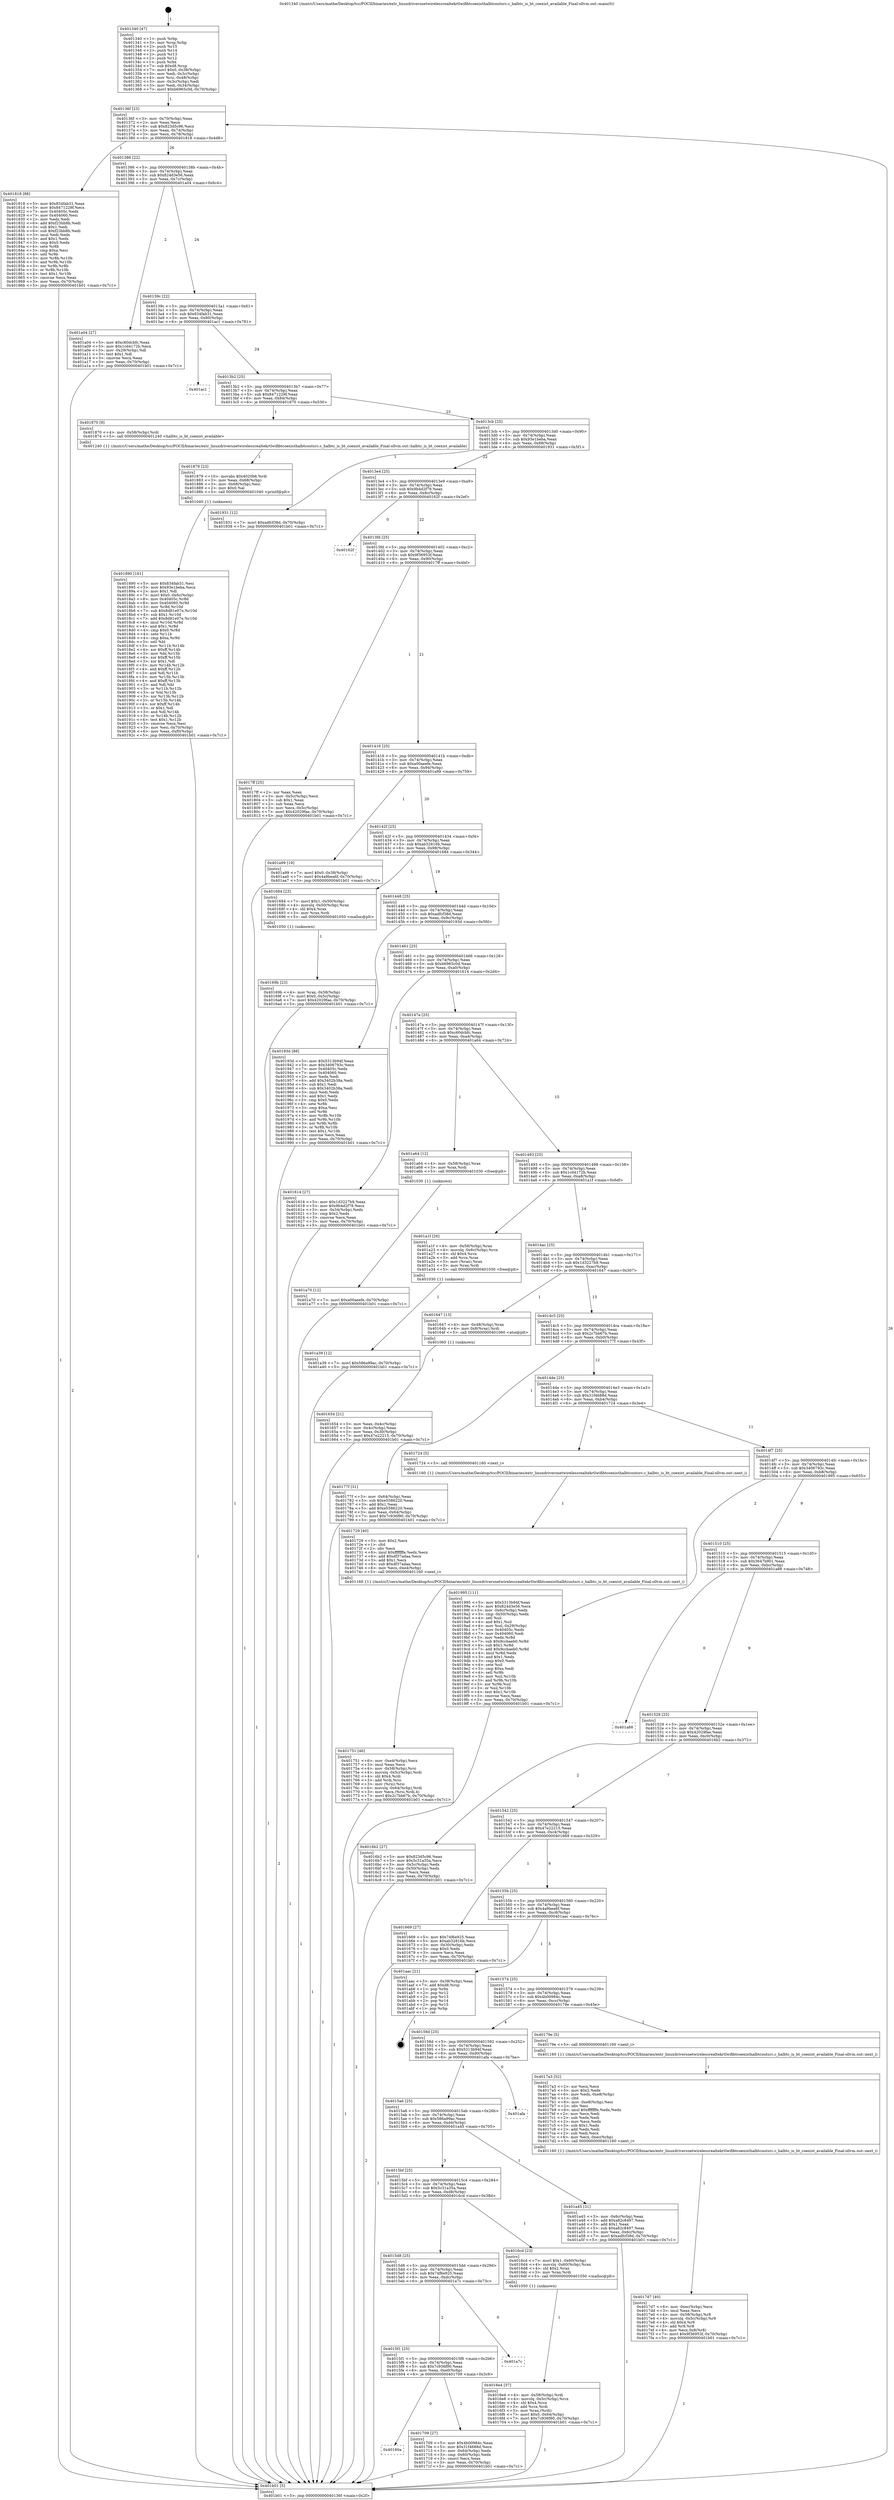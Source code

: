 digraph "0x401340" {
  label = "0x401340 (/mnt/c/Users/mathe/Desktop/tcc/POCII/binaries/extr_linuxdriversnetwirelessrealtekrtlwifibtcoexisthalbtcoutsrc.c_halbtc_is_bt_coexist_available_Final-ollvm.out::main(0))"
  labelloc = "t"
  node[shape=record]

  Entry [label="",width=0.3,height=0.3,shape=circle,fillcolor=black,style=filled]
  "0x40136f" [label="{
     0x40136f [23]\l
     | [instrs]\l
     &nbsp;&nbsp;0x40136f \<+3\>: mov -0x70(%rbp),%eax\l
     &nbsp;&nbsp;0x401372 \<+2\>: mov %eax,%ecx\l
     &nbsp;&nbsp;0x401374 \<+6\>: sub $0x823d5c96,%ecx\l
     &nbsp;&nbsp;0x40137a \<+3\>: mov %eax,-0x74(%rbp)\l
     &nbsp;&nbsp;0x40137d \<+3\>: mov %ecx,-0x78(%rbp)\l
     &nbsp;&nbsp;0x401380 \<+6\>: je 0000000000401818 \<main+0x4d8\>\l
  }"]
  "0x401818" [label="{
     0x401818 [88]\l
     | [instrs]\l
     &nbsp;&nbsp;0x401818 \<+5\>: mov $0x834fab31,%eax\l
     &nbsp;&nbsp;0x40181d \<+5\>: mov $0x8471229f,%ecx\l
     &nbsp;&nbsp;0x401822 \<+7\>: mov 0x40405c,%edx\l
     &nbsp;&nbsp;0x401829 \<+7\>: mov 0x404060,%esi\l
     &nbsp;&nbsp;0x401830 \<+2\>: mov %edx,%edi\l
     &nbsp;&nbsp;0x401832 \<+6\>: add $0xf23bb8b,%edi\l
     &nbsp;&nbsp;0x401838 \<+3\>: sub $0x1,%edi\l
     &nbsp;&nbsp;0x40183b \<+6\>: sub $0xf23bb8b,%edi\l
     &nbsp;&nbsp;0x401841 \<+3\>: imul %edi,%edx\l
     &nbsp;&nbsp;0x401844 \<+3\>: and $0x1,%edx\l
     &nbsp;&nbsp;0x401847 \<+3\>: cmp $0x0,%edx\l
     &nbsp;&nbsp;0x40184a \<+4\>: sete %r8b\l
     &nbsp;&nbsp;0x40184e \<+3\>: cmp $0xa,%esi\l
     &nbsp;&nbsp;0x401851 \<+4\>: setl %r9b\l
     &nbsp;&nbsp;0x401855 \<+3\>: mov %r8b,%r10b\l
     &nbsp;&nbsp;0x401858 \<+3\>: and %r9b,%r10b\l
     &nbsp;&nbsp;0x40185b \<+3\>: xor %r9b,%r8b\l
     &nbsp;&nbsp;0x40185e \<+3\>: or %r8b,%r10b\l
     &nbsp;&nbsp;0x401861 \<+4\>: test $0x1,%r10b\l
     &nbsp;&nbsp;0x401865 \<+3\>: cmovne %ecx,%eax\l
     &nbsp;&nbsp;0x401868 \<+3\>: mov %eax,-0x70(%rbp)\l
     &nbsp;&nbsp;0x40186b \<+5\>: jmp 0000000000401b01 \<main+0x7c1\>\l
  }"]
  "0x401386" [label="{
     0x401386 [22]\l
     | [instrs]\l
     &nbsp;&nbsp;0x401386 \<+5\>: jmp 000000000040138b \<main+0x4b\>\l
     &nbsp;&nbsp;0x40138b \<+3\>: mov -0x74(%rbp),%eax\l
     &nbsp;&nbsp;0x40138e \<+5\>: sub $0x824d3e56,%eax\l
     &nbsp;&nbsp;0x401393 \<+3\>: mov %eax,-0x7c(%rbp)\l
     &nbsp;&nbsp;0x401396 \<+6\>: je 0000000000401a04 \<main+0x6c4\>\l
  }"]
  Exit [label="",width=0.3,height=0.3,shape=circle,fillcolor=black,style=filled,peripheries=2]
  "0x401a04" [label="{
     0x401a04 [27]\l
     | [instrs]\l
     &nbsp;&nbsp;0x401a04 \<+5\>: mov $0xc60dcbfc,%eax\l
     &nbsp;&nbsp;0x401a09 \<+5\>: mov $0x1cd4172b,%ecx\l
     &nbsp;&nbsp;0x401a0e \<+3\>: mov -0x29(%rbp),%dl\l
     &nbsp;&nbsp;0x401a11 \<+3\>: test $0x1,%dl\l
     &nbsp;&nbsp;0x401a14 \<+3\>: cmovne %ecx,%eax\l
     &nbsp;&nbsp;0x401a17 \<+3\>: mov %eax,-0x70(%rbp)\l
     &nbsp;&nbsp;0x401a1a \<+5\>: jmp 0000000000401b01 \<main+0x7c1\>\l
  }"]
  "0x40139c" [label="{
     0x40139c [22]\l
     | [instrs]\l
     &nbsp;&nbsp;0x40139c \<+5\>: jmp 00000000004013a1 \<main+0x61\>\l
     &nbsp;&nbsp;0x4013a1 \<+3\>: mov -0x74(%rbp),%eax\l
     &nbsp;&nbsp;0x4013a4 \<+5\>: sub $0x834fab31,%eax\l
     &nbsp;&nbsp;0x4013a9 \<+3\>: mov %eax,-0x80(%rbp)\l
     &nbsp;&nbsp;0x4013ac \<+6\>: je 0000000000401ac1 \<main+0x781\>\l
  }"]
  "0x401a70" [label="{
     0x401a70 [12]\l
     | [instrs]\l
     &nbsp;&nbsp;0x401a70 \<+7\>: movl $0xa00aeefe,-0x70(%rbp)\l
     &nbsp;&nbsp;0x401a77 \<+5\>: jmp 0000000000401b01 \<main+0x7c1\>\l
  }"]
  "0x401ac1" [label="{
     0x401ac1\l
  }", style=dashed]
  "0x4013b2" [label="{
     0x4013b2 [25]\l
     | [instrs]\l
     &nbsp;&nbsp;0x4013b2 \<+5\>: jmp 00000000004013b7 \<main+0x77\>\l
     &nbsp;&nbsp;0x4013b7 \<+3\>: mov -0x74(%rbp),%eax\l
     &nbsp;&nbsp;0x4013ba \<+5\>: sub $0x8471229f,%eax\l
     &nbsp;&nbsp;0x4013bf \<+6\>: mov %eax,-0x84(%rbp)\l
     &nbsp;&nbsp;0x4013c5 \<+6\>: je 0000000000401870 \<main+0x530\>\l
  }"]
  "0x401a39" [label="{
     0x401a39 [12]\l
     | [instrs]\l
     &nbsp;&nbsp;0x401a39 \<+7\>: movl $0x586a99ac,-0x70(%rbp)\l
     &nbsp;&nbsp;0x401a40 \<+5\>: jmp 0000000000401b01 \<main+0x7c1\>\l
  }"]
  "0x401870" [label="{
     0x401870 [9]\l
     | [instrs]\l
     &nbsp;&nbsp;0x401870 \<+4\>: mov -0x58(%rbp),%rdi\l
     &nbsp;&nbsp;0x401874 \<+5\>: call 0000000000401240 \<halbtc_is_bt_coexist_available\>\l
     | [calls]\l
     &nbsp;&nbsp;0x401240 \{1\} (/mnt/c/Users/mathe/Desktop/tcc/POCII/binaries/extr_linuxdriversnetwirelessrealtekrtlwifibtcoexisthalbtcoutsrc.c_halbtc_is_bt_coexist_available_Final-ollvm.out::halbtc_is_bt_coexist_available)\l
  }"]
  "0x4013cb" [label="{
     0x4013cb [25]\l
     | [instrs]\l
     &nbsp;&nbsp;0x4013cb \<+5\>: jmp 00000000004013d0 \<main+0x90\>\l
     &nbsp;&nbsp;0x4013d0 \<+3\>: mov -0x74(%rbp),%eax\l
     &nbsp;&nbsp;0x4013d3 \<+5\>: sub $0x93e1beba,%eax\l
     &nbsp;&nbsp;0x4013d8 \<+6\>: mov %eax,-0x88(%rbp)\l
     &nbsp;&nbsp;0x4013de \<+6\>: je 0000000000401931 \<main+0x5f1\>\l
  }"]
  "0x401890" [label="{
     0x401890 [161]\l
     | [instrs]\l
     &nbsp;&nbsp;0x401890 \<+5\>: mov $0x834fab31,%esi\l
     &nbsp;&nbsp;0x401895 \<+5\>: mov $0x93e1beba,%ecx\l
     &nbsp;&nbsp;0x40189a \<+2\>: mov $0x1,%dl\l
     &nbsp;&nbsp;0x40189c \<+7\>: movl $0x0,-0x6c(%rbp)\l
     &nbsp;&nbsp;0x4018a3 \<+8\>: mov 0x40405c,%r8d\l
     &nbsp;&nbsp;0x4018ab \<+8\>: mov 0x404060,%r9d\l
     &nbsp;&nbsp;0x4018b3 \<+3\>: mov %r8d,%r10d\l
     &nbsp;&nbsp;0x4018b6 \<+7\>: sub $0x8d81e07e,%r10d\l
     &nbsp;&nbsp;0x4018bd \<+4\>: sub $0x1,%r10d\l
     &nbsp;&nbsp;0x4018c1 \<+7\>: add $0x8d81e07e,%r10d\l
     &nbsp;&nbsp;0x4018c8 \<+4\>: imul %r10d,%r8d\l
     &nbsp;&nbsp;0x4018cc \<+4\>: and $0x1,%r8d\l
     &nbsp;&nbsp;0x4018d0 \<+4\>: cmp $0x0,%r8d\l
     &nbsp;&nbsp;0x4018d4 \<+4\>: sete %r11b\l
     &nbsp;&nbsp;0x4018d8 \<+4\>: cmp $0xa,%r9d\l
     &nbsp;&nbsp;0x4018dc \<+3\>: setl %bl\l
     &nbsp;&nbsp;0x4018df \<+3\>: mov %r11b,%r14b\l
     &nbsp;&nbsp;0x4018e2 \<+4\>: xor $0xff,%r14b\l
     &nbsp;&nbsp;0x4018e6 \<+3\>: mov %bl,%r15b\l
     &nbsp;&nbsp;0x4018e9 \<+4\>: xor $0xff,%r15b\l
     &nbsp;&nbsp;0x4018ed \<+3\>: xor $0x1,%dl\l
     &nbsp;&nbsp;0x4018f0 \<+3\>: mov %r14b,%r12b\l
     &nbsp;&nbsp;0x4018f3 \<+4\>: and $0xff,%r12b\l
     &nbsp;&nbsp;0x4018f7 \<+3\>: and %dl,%r11b\l
     &nbsp;&nbsp;0x4018fa \<+3\>: mov %r15b,%r13b\l
     &nbsp;&nbsp;0x4018fd \<+4\>: and $0xff,%r13b\l
     &nbsp;&nbsp;0x401901 \<+2\>: and %dl,%bl\l
     &nbsp;&nbsp;0x401903 \<+3\>: or %r11b,%r12b\l
     &nbsp;&nbsp;0x401906 \<+3\>: or %bl,%r13b\l
     &nbsp;&nbsp;0x401909 \<+3\>: xor %r13b,%r12b\l
     &nbsp;&nbsp;0x40190c \<+3\>: or %r15b,%r14b\l
     &nbsp;&nbsp;0x40190f \<+4\>: xor $0xff,%r14b\l
     &nbsp;&nbsp;0x401913 \<+3\>: or $0x1,%dl\l
     &nbsp;&nbsp;0x401916 \<+3\>: and %dl,%r14b\l
     &nbsp;&nbsp;0x401919 \<+3\>: or %r14b,%r12b\l
     &nbsp;&nbsp;0x40191c \<+4\>: test $0x1,%r12b\l
     &nbsp;&nbsp;0x401920 \<+3\>: cmovne %ecx,%esi\l
     &nbsp;&nbsp;0x401923 \<+3\>: mov %esi,-0x70(%rbp)\l
     &nbsp;&nbsp;0x401926 \<+6\>: mov %eax,-0xf0(%rbp)\l
     &nbsp;&nbsp;0x40192c \<+5\>: jmp 0000000000401b01 \<main+0x7c1\>\l
  }"]
  "0x401931" [label="{
     0x401931 [12]\l
     | [instrs]\l
     &nbsp;&nbsp;0x401931 \<+7\>: movl $0xadfcf38d,-0x70(%rbp)\l
     &nbsp;&nbsp;0x401938 \<+5\>: jmp 0000000000401b01 \<main+0x7c1\>\l
  }"]
  "0x4013e4" [label="{
     0x4013e4 [25]\l
     | [instrs]\l
     &nbsp;&nbsp;0x4013e4 \<+5\>: jmp 00000000004013e9 \<main+0xa9\>\l
     &nbsp;&nbsp;0x4013e9 \<+3\>: mov -0x74(%rbp),%eax\l
     &nbsp;&nbsp;0x4013ec \<+5\>: sub $0x9b4d2f79,%eax\l
     &nbsp;&nbsp;0x4013f1 \<+6\>: mov %eax,-0x8c(%rbp)\l
     &nbsp;&nbsp;0x4013f7 \<+6\>: je 000000000040162f \<main+0x2ef\>\l
  }"]
  "0x401879" [label="{
     0x401879 [23]\l
     | [instrs]\l
     &nbsp;&nbsp;0x401879 \<+10\>: movabs $0x4020b6,%rdi\l
     &nbsp;&nbsp;0x401883 \<+3\>: mov %eax,-0x68(%rbp)\l
     &nbsp;&nbsp;0x401886 \<+3\>: mov -0x68(%rbp),%esi\l
     &nbsp;&nbsp;0x401889 \<+2\>: mov $0x0,%al\l
     &nbsp;&nbsp;0x40188b \<+5\>: call 0000000000401040 \<printf@plt\>\l
     | [calls]\l
     &nbsp;&nbsp;0x401040 \{1\} (unknown)\l
  }"]
  "0x40162f" [label="{
     0x40162f\l
  }", style=dashed]
  "0x4013fd" [label="{
     0x4013fd [25]\l
     | [instrs]\l
     &nbsp;&nbsp;0x4013fd \<+5\>: jmp 0000000000401402 \<main+0xc2\>\l
     &nbsp;&nbsp;0x401402 \<+3\>: mov -0x74(%rbp),%eax\l
     &nbsp;&nbsp;0x401405 \<+5\>: sub $0x9f36953f,%eax\l
     &nbsp;&nbsp;0x40140a \<+6\>: mov %eax,-0x90(%rbp)\l
     &nbsp;&nbsp;0x401410 \<+6\>: je 00000000004017ff \<main+0x4bf\>\l
  }"]
  "0x4017d7" [label="{
     0x4017d7 [40]\l
     | [instrs]\l
     &nbsp;&nbsp;0x4017d7 \<+6\>: mov -0xec(%rbp),%ecx\l
     &nbsp;&nbsp;0x4017dd \<+3\>: imul %eax,%ecx\l
     &nbsp;&nbsp;0x4017e0 \<+4\>: mov -0x58(%rbp),%r8\l
     &nbsp;&nbsp;0x4017e4 \<+4\>: movslq -0x5c(%rbp),%r9\l
     &nbsp;&nbsp;0x4017e8 \<+4\>: shl $0x4,%r9\l
     &nbsp;&nbsp;0x4017ec \<+3\>: add %r9,%r8\l
     &nbsp;&nbsp;0x4017ef \<+4\>: mov %ecx,0x8(%r8)\l
     &nbsp;&nbsp;0x4017f3 \<+7\>: movl $0x9f36953f,-0x70(%rbp)\l
     &nbsp;&nbsp;0x4017fa \<+5\>: jmp 0000000000401b01 \<main+0x7c1\>\l
  }"]
  "0x4017ff" [label="{
     0x4017ff [25]\l
     | [instrs]\l
     &nbsp;&nbsp;0x4017ff \<+2\>: xor %eax,%eax\l
     &nbsp;&nbsp;0x401801 \<+3\>: mov -0x5c(%rbp),%ecx\l
     &nbsp;&nbsp;0x401804 \<+3\>: sub $0x1,%eax\l
     &nbsp;&nbsp;0x401807 \<+2\>: sub %eax,%ecx\l
     &nbsp;&nbsp;0x401809 \<+3\>: mov %ecx,-0x5c(%rbp)\l
     &nbsp;&nbsp;0x40180c \<+7\>: movl $0x42029fae,-0x70(%rbp)\l
     &nbsp;&nbsp;0x401813 \<+5\>: jmp 0000000000401b01 \<main+0x7c1\>\l
  }"]
  "0x401416" [label="{
     0x401416 [25]\l
     | [instrs]\l
     &nbsp;&nbsp;0x401416 \<+5\>: jmp 000000000040141b \<main+0xdb\>\l
     &nbsp;&nbsp;0x40141b \<+3\>: mov -0x74(%rbp),%eax\l
     &nbsp;&nbsp;0x40141e \<+5\>: sub $0xa00aeefe,%eax\l
     &nbsp;&nbsp;0x401423 \<+6\>: mov %eax,-0x94(%rbp)\l
     &nbsp;&nbsp;0x401429 \<+6\>: je 0000000000401a99 \<main+0x759\>\l
  }"]
  "0x4017a3" [label="{
     0x4017a3 [52]\l
     | [instrs]\l
     &nbsp;&nbsp;0x4017a3 \<+2\>: xor %ecx,%ecx\l
     &nbsp;&nbsp;0x4017a5 \<+5\>: mov $0x2,%edx\l
     &nbsp;&nbsp;0x4017aa \<+6\>: mov %edx,-0xe8(%rbp)\l
     &nbsp;&nbsp;0x4017b0 \<+1\>: cltd\l
     &nbsp;&nbsp;0x4017b1 \<+6\>: mov -0xe8(%rbp),%esi\l
     &nbsp;&nbsp;0x4017b7 \<+2\>: idiv %esi\l
     &nbsp;&nbsp;0x4017b9 \<+6\>: imul $0xfffffffe,%edx,%edx\l
     &nbsp;&nbsp;0x4017bf \<+2\>: mov %ecx,%edi\l
     &nbsp;&nbsp;0x4017c1 \<+2\>: sub %edx,%edi\l
     &nbsp;&nbsp;0x4017c3 \<+2\>: mov %ecx,%edx\l
     &nbsp;&nbsp;0x4017c5 \<+3\>: sub $0x1,%edx\l
     &nbsp;&nbsp;0x4017c8 \<+2\>: add %edx,%edi\l
     &nbsp;&nbsp;0x4017ca \<+2\>: sub %edi,%ecx\l
     &nbsp;&nbsp;0x4017cc \<+6\>: mov %ecx,-0xec(%rbp)\l
     &nbsp;&nbsp;0x4017d2 \<+5\>: call 0000000000401160 \<next_i\>\l
     | [calls]\l
     &nbsp;&nbsp;0x401160 \{1\} (/mnt/c/Users/mathe/Desktop/tcc/POCII/binaries/extr_linuxdriversnetwirelessrealtekrtlwifibtcoexisthalbtcoutsrc.c_halbtc_is_bt_coexist_available_Final-ollvm.out::next_i)\l
  }"]
  "0x401a99" [label="{
     0x401a99 [19]\l
     | [instrs]\l
     &nbsp;&nbsp;0x401a99 \<+7\>: movl $0x0,-0x38(%rbp)\l
     &nbsp;&nbsp;0x401aa0 \<+7\>: movl $0x4a9bea6f,-0x70(%rbp)\l
     &nbsp;&nbsp;0x401aa7 \<+5\>: jmp 0000000000401b01 \<main+0x7c1\>\l
  }"]
  "0x40142f" [label="{
     0x40142f [25]\l
     | [instrs]\l
     &nbsp;&nbsp;0x40142f \<+5\>: jmp 0000000000401434 \<main+0xf4\>\l
     &nbsp;&nbsp;0x401434 \<+3\>: mov -0x74(%rbp),%eax\l
     &nbsp;&nbsp;0x401437 \<+5\>: sub $0xab32816b,%eax\l
     &nbsp;&nbsp;0x40143c \<+6\>: mov %eax,-0x98(%rbp)\l
     &nbsp;&nbsp;0x401442 \<+6\>: je 0000000000401684 \<main+0x344\>\l
  }"]
  "0x401751" [label="{
     0x401751 [46]\l
     | [instrs]\l
     &nbsp;&nbsp;0x401751 \<+6\>: mov -0xe4(%rbp),%ecx\l
     &nbsp;&nbsp;0x401757 \<+3\>: imul %eax,%ecx\l
     &nbsp;&nbsp;0x40175a \<+4\>: mov -0x58(%rbp),%rsi\l
     &nbsp;&nbsp;0x40175e \<+4\>: movslq -0x5c(%rbp),%rdi\l
     &nbsp;&nbsp;0x401762 \<+4\>: shl $0x4,%rdi\l
     &nbsp;&nbsp;0x401766 \<+3\>: add %rdi,%rsi\l
     &nbsp;&nbsp;0x401769 \<+3\>: mov (%rsi),%rsi\l
     &nbsp;&nbsp;0x40176c \<+4\>: movslq -0x64(%rbp),%rdi\l
     &nbsp;&nbsp;0x401770 \<+3\>: mov %ecx,(%rsi,%rdi,4)\l
     &nbsp;&nbsp;0x401773 \<+7\>: movl $0x2c7bb67b,-0x70(%rbp)\l
     &nbsp;&nbsp;0x40177a \<+5\>: jmp 0000000000401b01 \<main+0x7c1\>\l
  }"]
  "0x401684" [label="{
     0x401684 [23]\l
     | [instrs]\l
     &nbsp;&nbsp;0x401684 \<+7\>: movl $0x1,-0x50(%rbp)\l
     &nbsp;&nbsp;0x40168b \<+4\>: movslq -0x50(%rbp),%rax\l
     &nbsp;&nbsp;0x40168f \<+4\>: shl $0x4,%rax\l
     &nbsp;&nbsp;0x401693 \<+3\>: mov %rax,%rdi\l
     &nbsp;&nbsp;0x401696 \<+5\>: call 0000000000401050 \<malloc@plt\>\l
     | [calls]\l
     &nbsp;&nbsp;0x401050 \{1\} (unknown)\l
  }"]
  "0x401448" [label="{
     0x401448 [25]\l
     | [instrs]\l
     &nbsp;&nbsp;0x401448 \<+5\>: jmp 000000000040144d \<main+0x10d\>\l
     &nbsp;&nbsp;0x40144d \<+3\>: mov -0x74(%rbp),%eax\l
     &nbsp;&nbsp;0x401450 \<+5\>: sub $0xadfcf38d,%eax\l
     &nbsp;&nbsp;0x401455 \<+6\>: mov %eax,-0x9c(%rbp)\l
     &nbsp;&nbsp;0x40145b \<+6\>: je 000000000040193d \<main+0x5fd\>\l
  }"]
  "0x401729" [label="{
     0x401729 [40]\l
     | [instrs]\l
     &nbsp;&nbsp;0x401729 \<+5\>: mov $0x2,%ecx\l
     &nbsp;&nbsp;0x40172e \<+1\>: cltd\l
     &nbsp;&nbsp;0x40172f \<+2\>: idiv %ecx\l
     &nbsp;&nbsp;0x401731 \<+6\>: imul $0xfffffffe,%edx,%ecx\l
     &nbsp;&nbsp;0x401737 \<+6\>: add $0xdf37adaa,%ecx\l
     &nbsp;&nbsp;0x40173d \<+3\>: add $0x1,%ecx\l
     &nbsp;&nbsp;0x401740 \<+6\>: sub $0xdf37adaa,%ecx\l
     &nbsp;&nbsp;0x401746 \<+6\>: mov %ecx,-0xe4(%rbp)\l
     &nbsp;&nbsp;0x40174c \<+5\>: call 0000000000401160 \<next_i\>\l
     | [calls]\l
     &nbsp;&nbsp;0x401160 \{1\} (/mnt/c/Users/mathe/Desktop/tcc/POCII/binaries/extr_linuxdriversnetwirelessrealtekrtlwifibtcoexisthalbtcoutsrc.c_halbtc_is_bt_coexist_available_Final-ollvm.out::next_i)\l
  }"]
  "0x40193d" [label="{
     0x40193d [88]\l
     | [instrs]\l
     &nbsp;&nbsp;0x40193d \<+5\>: mov $0x5313b94f,%eax\l
     &nbsp;&nbsp;0x401942 \<+5\>: mov $0x3406793c,%ecx\l
     &nbsp;&nbsp;0x401947 \<+7\>: mov 0x40405c,%edx\l
     &nbsp;&nbsp;0x40194e \<+7\>: mov 0x404060,%esi\l
     &nbsp;&nbsp;0x401955 \<+2\>: mov %edx,%edi\l
     &nbsp;&nbsp;0x401957 \<+6\>: add $0x3402b38a,%edi\l
     &nbsp;&nbsp;0x40195d \<+3\>: sub $0x1,%edi\l
     &nbsp;&nbsp;0x401960 \<+6\>: sub $0x3402b38a,%edi\l
     &nbsp;&nbsp;0x401966 \<+3\>: imul %edi,%edx\l
     &nbsp;&nbsp;0x401969 \<+3\>: and $0x1,%edx\l
     &nbsp;&nbsp;0x40196c \<+3\>: cmp $0x0,%edx\l
     &nbsp;&nbsp;0x40196f \<+4\>: sete %r8b\l
     &nbsp;&nbsp;0x401973 \<+3\>: cmp $0xa,%esi\l
     &nbsp;&nbsp;0x401976 \<+4\>: setl %r9b\l
     &nbsp;&nbsp;0x40197a \<+3\>: mov %r8b,%r10b\l
     &nbsp;&nbsp;0x40197d \<+3\>: and %r9b,%r10b\l
     &nbsp;&nbsp;0x401980 \<+3\>: xor %r9b,%r8b\l
     &nbsp;&nbsp;0x401983 \<+3\>: or %r8b,%r10b\l
     &nbsp;&nbsp;0x401986 \<+4\>: test $0x1,%r10b\l
     &nbsp;&nbsp;0x40198a \<+3\>: cmovne %ecx,%eax\l
     &nbsp;&nbsp;0x40198d \<+3\>: mov %eax,-0x70(%rbp)\l
     &nbsp;&nbsp;0x401990 \<+5\>: jmp 0000000000401b01 \<main+0x7c1\>\l
  }"]
  "0x401461" [label="{
     0x401461 [25]\l
     | [instrs]\l
     &nbsp;&nbsp;0x401461 \<+5\>: jmp 0000000000401466 \<main+0x126\>\l
     &nbsp;&nbsp;0x401466 \<+3\>: mov -0x74(%rbp),%eax\l
     &nbsp;&nbsp;0x401469 \<+5\>: sub $0xb6965c0d,%eax\l
     &nbsp;&nbsp;0x40146e \<+6\>: mov %eax,-0xa0(%rbp)\l
     &nbsp;&nbsp;0x401474 \<+6\>: je 0000000000401614 \<main+0x2d4\>\l
  }"]
  "0x40160a" [label="{
     0x40160a\l
  }", style=dashed]
  "0x401614" [label="{
     0x401614 [27]\l
     | [instrs]\l
     &nbsp;&nbsp;0x401614 \<+5\>: mov $0x1d3227b9,%eax\l
     &nbsp;&nbsp;0x401619 \<+5\>: mov $0x9b4d2f79,%ecx\l
     &nbsp;&nbsp;0x40161e \<+3\>: mov -0x34(%rbp),%edx\l
     &nbsp;&nbsp;0x401621 \<+3\>: cmp $0x2,%edx\l
     &nbsp;&nbsp;0x401624 \<+3\>: cmovne %ecx,%eax\l
     &nbsp;&nbsp;0x401627 \<+3\>: mov %eax,-0x70(%rbp)\l
     &nbsp;&nbsp;0x40162a \<+5\>: jmp 0000000000401b01 \<main+0x7c1\>\l
  }"]
  "0x40147a" [label="{
     0x40147a [25]\l
     | [instrs]\l
     &nbsp;&nbsp;0x40147a \<+5\>: jmp 000000000040147f \<main+0x13f\>\l
     &nbsp;&nbsp;0x40147f \<+3\>: mov -0x74(%rbp),%eax\l
     &nbsp;&nbsp;0x401482 \<+5\>: sub $0xc60dcbfc,%eax\l
     &nbsp;&nbsp;0x401487 \<+6\>: mov %eax,-0xa4(%rbp)\l
     &nbsp;&nbsp;0x40148d \<+6\>: je 0000000000401a64 \<main+0x724\>\l
  }"]
  "0x401b01" [label="{
     0x401b01 [5]\l
     | [instrs]\l
     &nbsp;&nbsp;0x401b01 \<+5\>: jmp 000000000040136f \<main+0x2f\>\l
  }"]
  "0x401340" [label="{
     0x401340 [47]\l
     | [instrs]\l
     &nbsp;&nbsp;0x401340 \<+1\>: push %rbp\l
     &nbsp;&nbsp;0x401341 \<+3\>: mov %rsp,%rbp\l
     &nbsp;&nbsp;0x401344 \<+2\>: push %r15\l
     &nbsp;&nbsp;0x401346 \<+2\>: push %r14\l
     &nbsp;&nbsp;0x401348 \<+2\>: push %r13\l
     &nbsp;&nbsp;0x40134a \<+2\>: push %r12\l
     &nbsp;&nbsp;0x40134c \<+1\>: push %rbx\l
     &nbsp;&nbsp;0x40134d \<+7\>: sub $0xd8,%rsp\l
     &nbsp;&nbsp;0x401354 \<+7\>: movl $0x0,-0x38(%rbp)\l
     &nbsp;&nbsp;0x40135b \<+3\>: mov %edi,-0x3c(%rbp)\l
     &nbsp;&nbsp;0x40135e \<+4\>: mov %rsi,-0x48(%rbp)\l
     &nbsp;&nbsp;0x401362 \<+3\>: mov -0x3c(%rbp),%edi\l
     &nbsp;&nbsp;0x401365 \<+3\>: mov %edi,-0x34(%rbp)\l
     &nbsp;&nbsp;0x401368 \<+7\>: movl $0xb6965c0d,-0x70(%rbp)\l
  }"]
  "0x401709" [label="{
     0x401709 [27]\l
     | [instrs]\l
     &nbsp;&nbsp;0x401709 \<+5\>: mov $0x4b00984c,%eax\l
     &nbsp;&nbsp;0x40170e \<+5\>: mov $0x31f4688d,%ecx\l
     &nbsp;&nbsp;0x401713 \<+3\>: mov -0x64(%rbp),%edx\l
     &nbsp;&nbsp;0x401716 \<+3\>: cmp -0x60(%rbp),%edx\l
     &nbsp;&nbsp;0x401719 \<+3\>: cmovl %ecx,%eax\l
     &nbsp;&nbsp;0x40171c \<+3\>: mov %eax,-0x70(%rbp)\l
     &nbsp;&nbsp;0x40171f \<+5\>: jmp 0000000000401b01 \<main+0x7c1\>\l
  }"]
  "0x401a64" [label="{
     0x401a64 [12]\l
     | [instrs]\l
     &nbsp;&nbsp;0x401a64 \<+4\>: mov -0x58(%rbp),%rax\l
     &nbsp;&nbsp;0x401a68 \<+3\>: mov %rax,%rdi\l
     &nbsp;&nbsp;0x401a6b \<+5\>: call 0000000000401030 \<free@plt\>\l
     | [calls]\l
     &nbsp;&nbsp;0x401030 \{1\} (unknown)\l
  }"]
  "0x401493" [label="{
     0x401493 [25]\l
     | [instrs]\l
     &nbsp;&nbsp;0x401493 \<+5\>: jmp 0000000000401498 \<main+0x158\>\l
     &nbsp;&nbsp;0x401498 \<+3\>: mov -0x74(%rbp),%eax\l
     &nbsp;&nbsp;0x40149b \<+5\>: sub $0x1cd4172b,%eax\l
     &nbsp;&nbsp;0x4014a0 \<+6\>: mov %eax,-0xa8(%rbp)\l
     &nbsp;&nbsp;0x4014a6 \<+6\>: je 0000000000401a1f \<main+0x6df\>\l
  }"]
  "0x4015f1" [label="{
     0x4015f1 [25]\l
     | [instrs]\l
     &nbsp;&nbsp;0x4015f1 \<+5\>: jmp 00000000004015f6 \<main+0x2b6\>\l
     &nbsp;&nbsp;0x4015f6 \<+3\>: mov -0x74(%rbp),%eax\l
     &nbsp;&nbsp;0x4015f9 \<+5\>: sub $0x7c936f90,%eax\l
     &nbsp;&nbsp;0x4015fe \<+6\>: mov %eax,-0xe0(%rbp)\l
     &nbsp;&nbsp;0x401604 \<+6\>: je 0000000000401709 \<main+0x3c9\>\l
  }"]
  "0x401a1f" [label="{
     0x401a1f [26]\l
     | [instrs]\l
     &nbsp;&nbsp;0x401a1f \<+4\>: mov -0x58(%rbp),%rax\l
     &nbsp;&nbsp;0x401a23 \<+4\>: movslq -0x6c(%rbp),%rcx\l
     &nbsp;&nbsp;0x401a27 \<+4\>: shl $0x4,%rcx\l
     &nbsp;&nbsp;0x401a2b \<+3\>: add %rcx,%rax\l
     &nbsp;&nbsp;0x401a2e \<+3\>: mov (%rax),%rax\l
     &nbsp;&nbsp;0x401a31 \<+3\>: mov %rax,%rdi\l
     &nbsp;&nbsp;0x401a34 \<+5\>: call 0000000000401030 \<free@plt\>\l
     | [calls]\l
     &nbsp;&nbsp;0x401030 \{1\} (unknown)\l
  }"]
  "0x4014ac" [label="{
     0x4014ac [25]\l
     | [instrs]\l
     &nbsp;&nbsp;0x4014ac \<+5\>: jmp 00000000004014b1 \<main+0x171\>\l
     &nbsp;&nbsp;0x4014b1 \<+3\>: mov -0x74(%rbp),%eax\l
     &nbsp;&nbsp;0x4014b4 \<+5\>: sub $0x1d3227b9,%eax\l
     &nbsp;&nbsp;0x4014b9 \<+6\>: mov %eax,-0xac(%rbp)\l
     &nbsp;&nbsp;0x4014bf \<+6\>: je 0000000000401647 \<main+0x307\>\l
  }"]
  "0x401a7c" [label="{
     0x401a7c\l
  }", style=dashed]
  "0x401647" [label="{
     0x401647 [13]\l
     | [instrs]\l
     &nbsp;&nbsp;0x401647 \<+4\>: mov -0x48(%rbp),%rax\l
     &nbsp;&nbsp;0x40164b \<+4\>: mov 0x8(%rax),%rdi\l
     &nbsp;&nbsp;0x40164f \<+5\>: call 0000000000401060 \<atoi@plt\>\l
     | [calls]\l
     &nbsp;&nbsp;0x401060 \{1\} (unknown)\l
  }"]
  "0x4014c5" [label="{
     0x4014c5 [25]\l
     | [instrs]\l
     &nbsp;&nbsp;0x4014c5 \<+5\>: jmp 00000000004014ca \<main+0x18a\>\l
     &nbsp;&nbsp;0x4014ca \<+3\>: mov -0x74(%rbp),%eax\l
     &nbsp;&nbsp;0x4014cd \<+5\>: sub $0x2c7bb67b,%eax\l
     &nbsp;&nbsp;0x4014d2 \<+6\>: mov %eax,-0xb0(%rbp)\l
     &nbsp;&nbsp;0x4014d8 \<+6\>: je 000000000040177f \<main+0x43f\>\l
  }"]
  "0x401654" [label="{
     0x401654 [21]\l
     | [instrs]\l
     &nbsp;&nbsp;0x401654 \<+3\>: mov %eax,-0x4c(%rbp)\l
     &nbsp;&nbsp;0x401657 \<+3\>: mov -0x4c(%rbp),%eax\l
     &nbsp;&nbsp;0x40165a \<+3\>: mov %eax,-0x30(%rbp)\l
     &nbsp;&nbsp;0x40165d \<+7\>: movl $0x47e22215,-0x70(%rbp)\l
     &nbsp;&nbsp;0x401664 \<+5\>: jmp 0000000000401b01 \<main+0x7c1\>\l
  }"]
  "0x4016e4" [label="{
     0x4016e4 [37]\l
     | [instrs]\l
     &nbsp;&nbsp;0x4016e4 \<+4\>: mov -0x58(%rbp),%rdi\l
     &nbsp;&nbsp;0x4016e8 \<+4\>: movslq -0x5c(%rbp),%rcx\l
     &nbsp;&nbsp;0x4016ec \<+4\>: shl $0x4,%rcx\l
     &nbsp;&nbsp;0x4016f0 \<+3\>: add %rcx,%rdi\l
     &nbsp;&nbsp;0x4016f3 \<+3\>: mov %rax,(%rdi)\l
     &nbsp;&nbsp;0x4016f6 \<+7\>: movl $0x0,-0x64(%rbp)\l
     &nbsp;&nbsp;0x4016fd \<+7\>: movl $0x7c936f90,-0x70(%rbp)\l
     &nbsp;&nbsp;0x401704 \<+5\>: jmp 0000000000401b01 \<main+0x7c1\>\l
  }"]
  "0x40177f" [label="{
     0x40177f [31]\l
     | [instrs]\l
     &nbsp;&nbsp;0x40177f \<+3\>: mov -0x64(%rbp),%eax\l
     &nbsp;&nbsp;0x401782 \<+5\>: sub $0xe5586220,%eax\l
     &nbsp;&nbsp;0x401787 \<+3\>: add $0x1,%eax\l
     &nbsp;&nbsp;0x40178a \<+5\>: add $0xe5586220,%eax\l
     &nbsp;&nbsp;0x40178f \<+3\>: mov %eax,-0x64(%rbp)\l
     &nbsp;&nbsp;0x401792 \<+7\>: movl $0x7c936f90,-0x70(%rbp)\l
     &nbsp;&nbsp;0x401799 \<+5\>: jmp 0000000000401b01 \<main+0x7c1\>\l
  }"]
  "0x4014de" [label="{
     0x4014de [25]\l
     | [instrs]\l
     &nbsp;&nbsp;0x4014de \<+5\>: jmp 00000000004014e3 \<main+0x1a3\>\l
     &nbsp;&nbsp;0x4014e3 \<+3\>: mov -0x74(%rbp),%eax\l
     &nbsp;&nbsp;0x4014e6 \<+5\>: sub $0x31f4688d,%eax\l
     &nbsp;&nbsp;0x4014eb \<+6\>: mov %eax,-0xb4(%rbp)\l
     &nbsp;&nbsp;0x4014f1 \<+6\>: je 0000000000401724 \<main+0x3e4\>\l
  }"]
  "0x4015d8" [label="{
     0x4015d8 [25]\l
     | [instrs]\l
     &nbsp;&nbsp;0x4015d8 \<+5\>: jmp 00000000004015dd \<main+0x29d\>\l
     &nbsp;&nbsp;0x4015dd \<+3\>: mov -0x74(%rbp),%eax\l
     &nbsp;&nbsp;0x4015e0 \<+5\>: sub $0x74f6e925,%eax\l
     &nbsp;&nbsp;0x4015e5 \<+6\>: mov %eax,-0xdc(%rbp)\l
     &nbsp;&nbsp;0x4015eb \<+6\>: je 0000000000401a7c \<main+0x73c\>\l
  }"]
  "0x401724" [label="{
     0x401724 [5]\l
     | [instrs]\l
     &nbsp;&nbsp;0x401724 \<+5\>: call 0000000000401160 \<next_i\>\l
     | [calls]\l
     &nbsp;&nbsp;0x401160 \{1\} (/mnt/c/Users/mathe/Desktop/tcc/POCII/binaries/extr_linuxdriversnetwirelessrealtekrtlwifibtcoexisthalbtcoutsrc.c_halbtc_is_bt_coexist_available_Final-ollvm.out::next_i)\l
  }"]
  "0x4014f7" [label="{
     0x4014f7 [25]\l
     | [instrs]\l
     &nbsp;&nbsp;0x4014f7 \<+5\>: jmp 00000000004014fc \<main+0x1bc\>\l
     &nbsp;&nbsp;0x4014fc \<+3\>: mov -0x74(%rbp),%eax\l
     &nbsp;&nbsp;0x4014ff \<+5\>: sub $0x3406793c,%eax\l
     &nbsp;&nbsp;0x401504 \<+6\>: mov %eax,-0xb8(%rbp)\l
     &nbsp;&nbsp;0x40150a \<+6\>: je 0000000000401995 \<main+0x655\>\l
  }"]
  "0x4016cd" [label="{
     0x4016cd [23]\l
     | [instrs]\l
     &nbsp;&nbsp;0x4016cd \<+7\>: movl $0x1,-0x60(%rbp)\l
     &nbsp;&nbsp;0x4016d4 \<+4\>: movslq -0x60(%rbp),%rax\l
     &nbsp;&nbsp;0x4016d8 \<+4\>: shl $0x2,%rax\l
     &nbsp;&nbsp;0x4016dc \<+3\>: mov %rax,%rdi\l
     &nbsp;&nbsp;0x4016df \<+5\>: call 0000000000401050 \<malloc@plt\>\l
     | [calls]\l
     &nbsp;&nbsp;0x401050 \{1\} (unknown)\l
  }"]
  "0x401995" [label="{
     0x401995 [111]\l
     | [instrs]\l
     &nbsp;&nbsp;0x401995 \<+5\>: mov $0x5313b94f,%eax\l
     &nbsp;&nbsp;0x40199a \<+5\>: mov $0x824d3e56,%ecx\l
     &nbsp;&nbsp;0x40199f \<+3\>: mov -0x6c(%rbp),%edx\l
     &nbsp;&nbsp;0x4019a2 \<+3\>: cmp -0x50(%rbp),%edx\l
     &nbsp;&nbsp;0x4019a5 \<+4\>: setl %sil\l
     &nbsp;&nbsp;0x4019a9 \<+4\>: and $0x1,%sil\l
     &nbsp;&nbsp;0x4019ad \<+4\>: mov %sil,-0x29(%rbp)\l
     &nbsp;&nbsp;0x4019b1 \<+7\>: mov 0x40405c,%edx\l
     &nbsp;&nbsp;0x4019b8 \<+7\>: mov 0x404060,%edi\l
     &nbsp;&nbsp;0x4019bf \<+3\>: mov %edx,%r8d\l
     &nbsp;&nbsp;0x4019c2 \<+7\>: sub $0x9ccbaeb0,%r8d\l
     &nbsp;&nbsp;0x4019c9 \<+4\>: sub $0x1,%r8d\l
     &nbsp;&nbsp;0x4019cd \<+7\>: add $0x9ccbaeb0,%r8d\l
     &nbsp;&nbsp;0x4019d4 \<+4\>: imul %r8d,%edx\l
     &nbsp;&nbsp;0x4019d8 \<+3\>: and $0x1,%edx\l
     &nbsp;&nbsp;0x4019db \<+3\>: cmp $0x0,%edx\l
     &nbsp;&nbsp;0x4019de \<+4\>: sete %sil\l
     &nbsp;&nbsp;0x4019e2 \<+3\>: cmp $0xa,%edi\l
     &nbsp;&nbsp;0x4019e5 \<+4\>: setl %r9b\l
     &nbsp;&nbsp;0x4019e9 \<+3\>: mov %sil,%r10b\l
     &nbsp;&nbsp;0x4019ec \<+3\>: and %r9b,%r10b\l
     &nbsp;&nbsp;0x4019ef \<+3\>: xor %r9b,%sil\l
     &nbsp;&nbsp;0x4019f2 \<+3\>: or %sil,%r10b\l
     &nbsp;&nbsp;0x4019f5 \<+4\>: test $0x1,%r10b\l
     &nbsp;&nbsp;0x4019f9 \<+3\>: cmovne %ecx,%eax\l
     &nbsp;&nbsp;0x4019fc \<+3\>: mov %eax,-0x70(%rbp)\l
     &nbsp;&nbsp;0x4019ff \<+5\>: jmp 0000000000401b01 \<main+0x7c1\>\l
  }"]
  "0x401510" [label="{
     0x401510 [25]\l
     | [instrs]\l
     &nbsp;&nbsp;0x401510 \<+5\>: jmp 0000000000401515 \<main+0x1d5\>\l
     &nbsp;&nbsp;0x401515 \<+3\>: mov -0x74(%rbp),%eax\l
     &nbsp;&nbsp;0x401518 \<+5\>: sub $0x3647b901,%eax\l
     &nbsp;&nbsp;0x40151d \<+6\>: mov %eax,-0xbc(%rbp)\l
     &nbsp;&nbsp;0x401523 \<+6\>: je 0000000000401a88 \<main+0x748\>\l
  }"]
  "0x4015bf" [label="{
     0x4015bf [25]\l
     | [instrs]\l
     &nbsp;&nbsp;0x4015bf \<+5\>: jmp 00000000004015c4 \<main+0x284\>\l
     &nbsp;&nbsp;0x4015c4 \<+3\>: mov -0x74(%rbp),%eax\l
     &nbsp;&nbsp;0x4015c7 \<+5\>: sub $0x5c31a35a,%eax\l
     &nbsp;&nbsp;0x4015cc \<+6\>: mov %eax,-0xd8(%rbp)\l
     &nbsp;&nbsp;0x4015d2 \<+6\>: je 00000000004016cd \<main+0x38d\>\l
  }"]
  "0x401a88" [label="{
     0x401a88\l
  }", style=dashed]
  "0x401529" [label="{
     0x401529 [25]\l
     | [instrs]\l
     &nbsp;&nbsp;0x401529 \<+5\>: jmp 000000000040152e \<main+0x1ee\>\l
     &nbsp;&nbsp;0x40152e \<+3\>: mov -0x74(%rbp),%eax\l
     &nbsp;&nbsp;0x401531 \<+5\>: sub $0x42029fae,%eax\l
     &nbsp;&nbsp;0x401536 \<+6\>: mov %eax,-0xc0(%rbp)\l
     &nbsp;&nbsp;0x40153c \<+6\>: je 00000000004016b2 \<main+0x372\>\l
  }"]
  "0x401a45" [label="{
     0x401a45 [31]\l
     | [instrs]\l
     &nbsp;&nbsp;0x401a45 \<+3\>: mov -0x6c(%rbp),%eax\l
     &nbsp;&nbsp;0x401a48 \<+5\>: add $0xa82c8497,%eax\l
     &nbsp;&nbsp;0x401a4d \<+3\>: add $0x1,%eax\l
     &nbsp;&nbsp;0x401a50 \<+5\>: sub $0xa82c8497,%eax\l
     &nbsp;&nbsp;0x401a55 \<+3\>: mov %eax,-0x6c(%rbp)\l
     &nbsp;&nbsp;0x401a58 \<+7\>: movl $0xadfcf38d,-0x70(%rbp)\l
     &nbsp;&nbsp;0x401a5f \<+5\>: jmp 0000000000401b01 \<main+0x7c1\>\l
  }"]
  "0x4016b2" [label="{
     0x4016b2 [27]\l
     | [instrs]\l
     &nbsp;&nbsp;0x4016b2 \<+5\>: mov $0x823d5c96,%eax\l
     &nbsp;&nbsp;0x4016b7 \<+5\>: mov $0x5c31a35a,%ecx\l
     &nbsp;&nbsp;0x4016bc \<+3\>: mov -0x5c(%rbp),%edx\l
     &nbsp;&nbsp;0x4016bf \<+3\>: cmp -0x50(%rbp),%edx\l
     &nbsp;&nbsp;0x4016c2 \<+3\>: cmovl %ecx,%eax\l
     &nbsp;&nbsp;0x4016c5 \<+3\>: mov %eax,-0x70(%rbp)\l
     &nbsp;&nbsp;0x4016c8 \<+5\>: jmp 0000000000401b01 \<main+0x7c1\>\l
  }"]
  "0x401542" [label="{
     0x401542 [25]\l
     | [instrs]\l
     &nbsp;&nbsp;0x401542 \<+5\>: jmp 0000000000401547 \<main+0x207\>\l
     &nbsp;&nbsp;0x401547 \<+3\>: mov -0x74(%rbp),%eax\l
     &nbsp;&nbsp;0x40154a \<+5\>: sub $0x47e22215,%eax\l
     &nbsp;&nbsp;0x40154f \<+6\>: mov %eax,-0xc4(%rbp)\l
     &nbsp;&nbsp;0x401555 \<+6\>: je 0000000000401669 \<main+0x329\>\l
  }"]
  "0x4015a6" [label="{
     0x4015a6 [25]\l
     | [instrs]\l
     &nbsp;&nbsp;0x4015a6 \<+5\>: jmp 00000000004015ab \<main+0x26b\>\l
     &nbsp;&nbsp;0x4015ab \<+3\>: mov -0x74(%rbp),%eax\l
     &nbsp;&nbsp;0x4015ae \<+5\>: sub $0x586a99ac,%eax\l
     &nbsp;&nbsp;0x4015b3 \<+6\>: mov %eax,-0xd4(%rbp)\l
     &nbsp;&nbsp;0x4015b9 \<+6\>: je 0000000000401a45 \<main+0x705\>\l
  }"]
  "0x401669" [label="{
     0x401669 [27]\l
     | [instrs]\l
     &nbsp;&nbsp;0x401669 \<+5\>: mov $0x74f6e925,%eax\l
     &nbsp;&nbsp;0x40166e \<+5\>: mov $0xab32816b,%ecx\l
     &nbsp;&nbsp;0x401673 \<+3\>: mov -0x30(%rbp),%edx\l
     &nbsp;&nbsp;0x401676 \<+3\>: cmp $0x0,%edx\l
     &nbsp;&nbsp;0x401679 \<+3\>: cmove %ecx,%eax\l
     &nbsp;&nbsp;0x40167c \<+3\>: mov %eax,-0x70(%rbp)\l
     &nbsp;&nbsp;0x40167f \<+5\>: jmp 0000000000401b01 \<main+0x7c1\>\l
  }"]
  "0x40155b" [label="{
     0x40155b [25]\l
     | [instrs]\l
     &nbsp;&nbsp;0x40155b \<+5\>: jmp 0000000000401560 \<main+0x220\>\l
     &nbsp;&nbsp;0x401560 \<+3\>: mov -0x74(%rbp),%eax\l
     &nbsp;&nbsp;0x401563 \<+5\>: sub $0x4a9bea6f,%eax\l
     &nbsp;&nbsp;0x401568 \<+6\>: mov %eax,-0xc8(%rbp)\l
     &nbsp;&nbsp;0x40156e \<+6\>: je 0000000000401aac \<main+0x76c\>\l
  }"]
  "0x40169b" [label="{
     0x40169b [23]\l
     | [instrs]\l
     &nbsp;&nbsp;0x40169b \<+4\>: mov %rax,-0x58(%rbp)\l
     &nbsp;&nbsp;0x40169f \<+7\>: movl $0x0,-0x5c(%rbp)\l
     &nbsp;&nbsp;0x4016a6 \<+7\>: movl $0x42029fae,-0x70(%rbp)\l
     &nbsp;&nbsp;0x4016ad \<+5\>: jmp 0000000000401b01 \<main+0x7c1\>\l
  }"]
  "0x401afa" [label="{
     0x401afa\l
  }", style=dashed]
  "0x401aac" [label="{
     0x401aac [21]\l
     | [instrs]\l
     &nbsp;&nbsp;0x401aac \<+3\>: mov -0x38(%rbp),%eax\l
     &nbsp;&nbsp;0x401aaf \<+7\>: add $0xd8,%rsp\l
     &nbsp;&nbsp;0x401ab6 \<+1\>: pop %rbx\l
     &nbsp;&nbsp;0x401ab7 \<+2\>: pop %r12\l
     &nbsp;&nbsp;0x401ab9 \<+2\>: pop %r13\l
     &nbsp;&nbsp;0x401abb \<+2\>: pop %r14\l
     &nbsp;&nbsp;0x401abd \<+2\>: pop %r15\l
     &nbsp;&nbsp;0x401abf \<+1\>: pop %rbp\l
     &nbsp;&nbsp;0x401ac0 \<+1\>: ret\l
  }"]
  "0x401574" [label="{
     0x401574 [25]\l
     | [instrs]\l
     &nbsp;&nbsp;0x401574 \<+5\>: jmp 0000000000401579 \<main+0x239\>\l
     &nbsp;&nbsp;0x401579 \<+3\>: mov -0x74(%rbp),%eax\l
     &nbsp;&nbsp;0x40157c \<+5\>: sub $0x4b00984c,%eax\l
     &nbsp;&nbsp;0x401581 \<+6\>: mov %eax,-0xcc(%rbp)\l
     &nbsp;&nbsp;0x401587 \<+6\>: je 000000000040179e \<main+0x45e\>\l
  }"]
  "0x40158d" [label="{
     0x40158d [25]\l
     | [instrs]\l
     &nbsp;&nbsp;0x40158d \<+5\>: jmp 0000000000401592 \<main+0x252\>\l
     &nbsp;&nbsp;0x401592 \<+3\>: mov -0x74(%rbp),%eax\l
     &nbsp;&nbsp;0x401595 \<+5\>: sub $0x5313b94f,%eax\l
     &nbsp;&nbsp;0x40159a \<+6\>: mov %eax,-0xd0(%rbp)\l
     &nbsp;&nbsp;0x4015a0 \<+6\>: je 0000000000401afa \<main+0x7ba\>\l
  }"]
  "0x40179e" [label="{
     0x40179e [5]\l
     | [instrs]\l
     &nbsp;&nbsp;0x40179e \<+5\>: call 0000000000401160 \<next_i\>\l
     | [calls]\l
     &nbsp;&nbsp;0x401160 \{1\} (/mnt/c/Users/mathe/Desktop/tcc/POCII/binaries/extr_linuxdriversnetwirelessrealtekrtlwifibtcoexisthalbtcoutsrc.c_halbtc_is_bt_coexist_available_Final-ollvm.out::next_i)\l
  }"]
  Entry -> "0x401340" [label=" 1"]
  "0x40136f" -> "0x401818" [label=" 1"]
  "0x40136f" -> "0x401386" [label=" 26"]
  "0x401aac" -> Exit [label=" 1"]
  "0x401386" -> "0x401a04" [label=" 2"]
  "0x401386" -> "0x40139c" [label=" 24"]
  "0x401a99" -> "0x401b01" [label=" 1"]
  "0x40139c" -> "0x401ac1" [label=" 0"]
  "0x40139c" -> "0x4013b2" [label=" 24"]
  "0x401a70" -> "0x401b01" [label=" 1"]
  "0x4013b2" -> "0x401870" [label=" 1"]
  "0x4013b2" -> "0x4013cb" [label=" 23"]
  "0x401a64" -> "0x401a70" [label=" 1"]
  "0x4013cb" -> "0x401931" [label=" 1"]
  "0x4013cb" -> "0x4013e4" [label=" 22"]
  "0x401a45" -> "0x401b01" [label=" 1"]
  "0x4013e4" -> "0x40162f" [label=" 0"]
  "0x4013e4" -> "0x4013fd" [label=" 22"]
  "0x401a39" -> "0x401b01" [label=" 1"]
  "0x4013fd" -> "0x4017ff" [label=" 1"]
  "0x4013fd" -> "0x401416" [label=" 21"]
  "0x401a1f" -> "0x401a39" [label=" 1"]
  "0x401416" -> "0x401a99" [label=" 1"]
  "0x401416" -> "0x40142f" [label=" 20"]
  "0x401a04" -> "0x401b01" [label=" 2"]
  "0x40142f" -> "0x401684" [label=" 1"]
  "0x40142f" -> "0x401448" [label=" 19"]
  "0x401995" -> "0x401b01" [label=" 2"]
  "0x401448" -> "0x40193d" [label=" 2"]
  "0x401448" -> "0x401461" [label=" 17"]
  "0x40193d" -> "0x401b01" [label=" 2"]
  "0x401461" -> "0x401614" [label=" 1"]
  "0x401461" -> "0x40147a" [label=" 16"]
  "0x401614" -> "0x401b01" [label=" 1"]
  "0x401340" -> "0x40136f" [label=" 1"]
  "0x401b01" -> "0x40136f" [label=" 26"]
  "0x401931" -> "0x401b01" [label=" 1"]
  "0x40147a" -> "0x401a64" [label=" 1"]
  "0x40147a" -> "0x401493" [label=" 15"]
  "0x401890" -> "0x401b01" [label=" 1"]
  "0x401493" -> "0x401a1f" [label=" 1"]
  "0x401493" -> "0x4014ac" [label=" 14"]
  "0x401870" -> "0x401879" [label=" 1"]
  "0x4014ac" -> "0x401647" [label=" 1"]
  "0x4014ac" -> "0x4014c5" [label=" 13"]
  "0x401647" -> "0x401654" [label=" 1"]
  "0x401654" -> "0x401b01" [label=" 1"]
  "0x401818" -> "0x401b01" [label=" 1"]
  "0x4014c5" -> "0x40177f" [label=" 1"]
  "0x4014c5" -> "0x4014de" [label=" 12"]
  "0x4017d7" -> "0x401b01" [label=" 1"]
  "0x4014de" -> "0x401724" [label=" 1"]
  "0x4014de" -> "0x4014f7" [label=" 11"]
  "0x4017a3" -> "0x4017d7" [label=" 1"]
  "0x4014f7" -> "0x401995" [label=" 2"]
  "0x4014f7" -> "0x401510" [label=" 9"]
  "0x40179e" -> "0x4017a3" [label=" 1"]
  "0x401510" -> "0x401a88" [label=" 0"]
  "0x401510" -> "0x401529" [label=" 9"]
  "0x401751" -> "0x401b01" [label=" 1"]
  "0x401529" -> "0x4016b2" [label=" 2"]
  "0x401529" -> "0x401542" [label=" 7"]
  "0x401729" -> "0x401751" [label=" 1"]
  "0x401542" -> "0x401669" [label=" 1"]
  "0x401542" -> "0x40155b" [label=" 6"]
  "0x401669" -> "0x401b01" [label=" 1"]
  "0x401684" -> "0x40169b" [label=" 1"]
  "0x40169b" -> "0x401b01" [label=" 1"]
  "0x4016b2" -> "0x401b01" [label=" 2"]
  "0x401709" -> "0x401b01" [label=" 2"]
  "0x40155b" -> "0x401aac" [label=" 1"]
  "0x40155b" -> "0x401574" [label=" 5"]
  "0x4015f1" -> "0x40160a" [label=" 0"]
  "0x401574" -> "0x40179e" [label=" 1"]
  "0x401574" -> "0x40158d" [label=" 4"]
  "0x4015f1" -> "0x401709" [label=" 2"]
  "0x40158d" -> "0x401afa" [label=" 0"]
  "0x40158d" -> "0x4015a6" [label=" 4"]
  "0x401724" -> "0x401729" [label=" 1"]
  "0x4015a6" -> "0x401a45" [label=" 1"]
  "0x4015a6" -> "0x4015bf" [label=" 3"]
  "0x40177f" -> "0x401b01" [label=" 1"]
  "0x4015bf" -> "0x4016cd" [label=" 1"]
  "0x4015bf" -> "0x4015d8" [label=" 2"]
  "0x4016cd" -> "0x4016e4" [label=" 1"]
  "0x4016e4" -> "0x401b01" [label=" 1"]
  "0x4017ff" -> "0x401b01" [label=" 1"]
  "0x4015d8" -> "0x401a7c" [label=" 0"]
  "0x4015d8" -> "0x4015f1" [label=" 2"]
  "0x401879" -> "0x401890" [label=" 1"]
}
